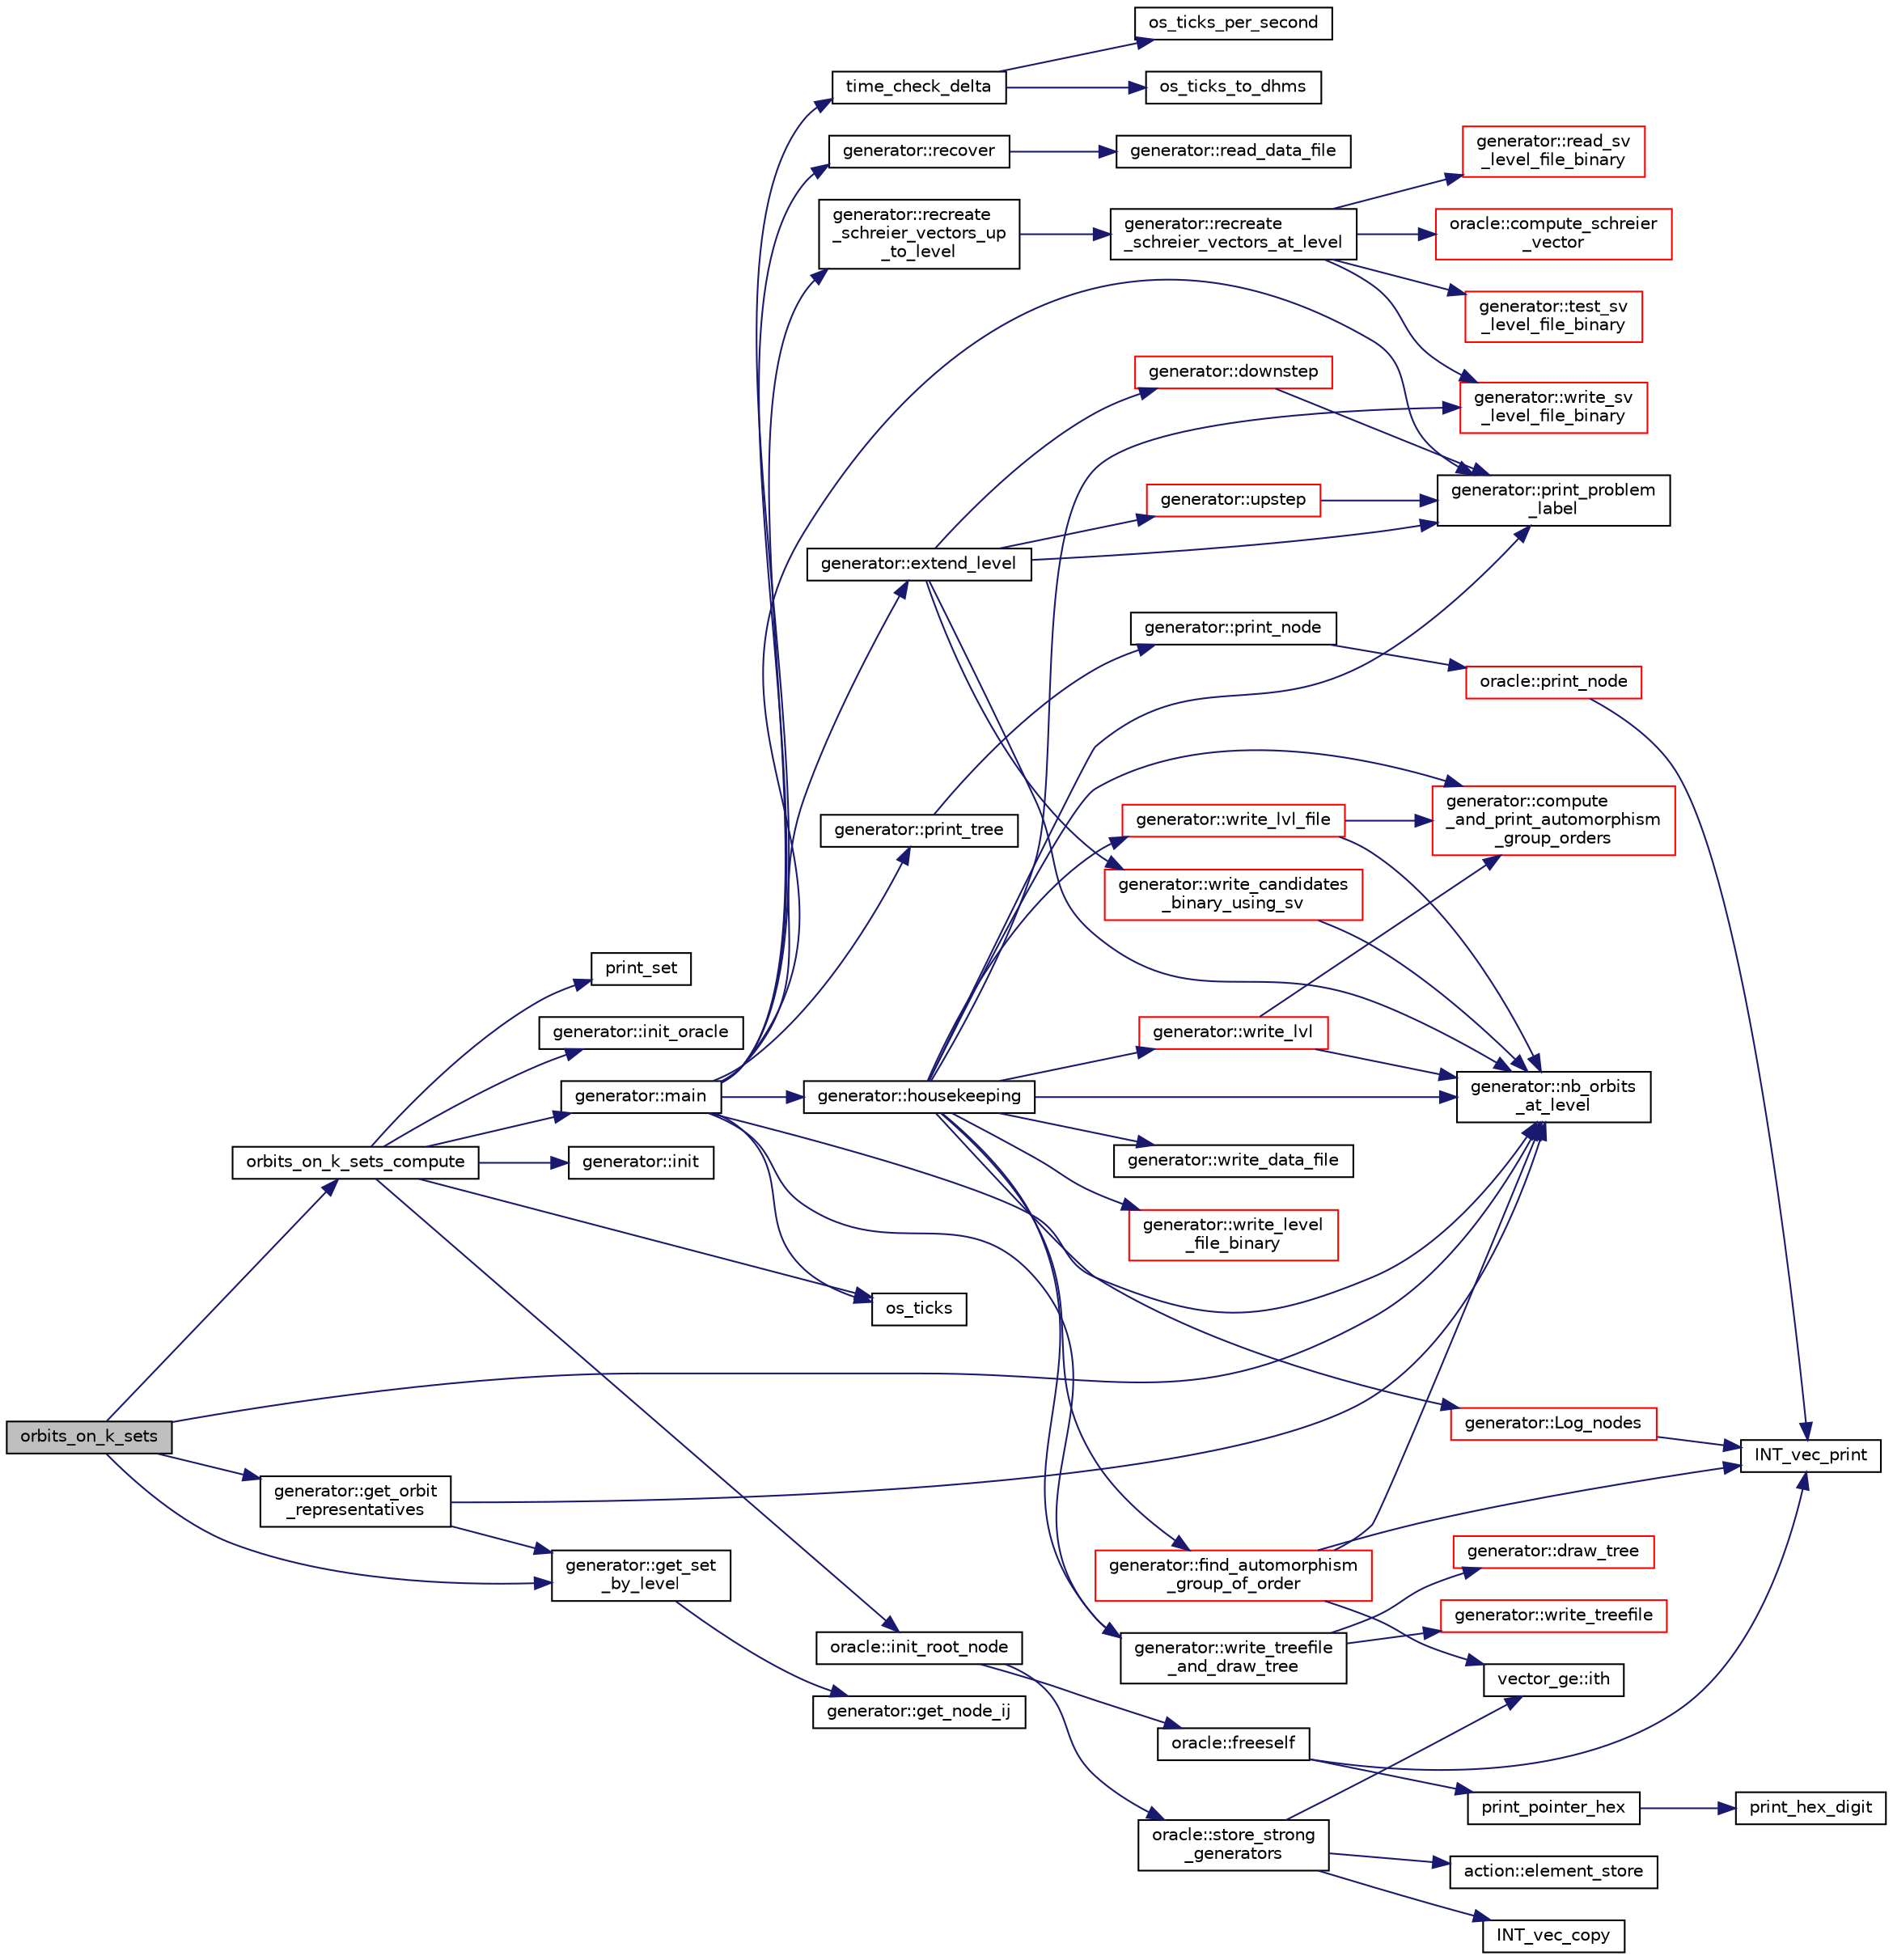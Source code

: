 digraph "orbits_on_k_sets"
{
  edge [fontname="Helvetica",fontsize="10",labelfontname="Helvetica",labelfontsize="10"];
  node [fontname="Helvetica",fontsize="10",shape=record];
  rankdir="LR";
  Node883 [label="orbits_on_k_sets",height=0.2,width=0.4,color="black", fillcolor="grey75", style="filled", fontcolor="black"];
  Node883 -> Node884 [color="midnightblue",fontsize="10",style="solid",fontname="Helvetica"];
  Node884 [label="orbits_on_k_sets_compute",height=0.2,width=0.4,color="black", fillcolor="white", style="filled",URL="$d3/d35/snakes__and__ladders__global_8_c.html#a96743526b15703539d544499276aaa71"];
  Node884 -> Node885 [color="midnightblue",fontsize="10",style="solid",fontname="Helvetica"];
  Node885 [label="generator::init",height=0.2,width=0.4,color="black", fillcolor="white", style="filled",URL="$d7/d73/classgenerator.html#aeca1559b4172cae921620768bd62df47"];
  Node884 -> Node886 [color="midnightblue",fontsize="10",style="solid",fontname="Helvetica"];
  Node886 [label="print_set",height=0.2,width=0.4,color="black", fillcolor="white", style="filled",URL="$d0/dd1/blt_8h.html#a8c1a5fc71aea7ff31d181f0103196a24"];
  Node884 -> Node887 [color="midnightblue",fontsize="10",style="solid",fontname="Helvetica"];
  Node887 [label="generator::init_oracle",height=0.2,width=0.4,color="black", fillcolor="white", style="filled",URL="$d7/d73/classgenerator.html#aab9339b27020b22ae9655d4413a88e40"];
  Node884 -> Node888 [color="midnightblue",fontsize="10",style="solid",fontname="Helvetica"];
  Node888 [label="oracle::init_root_node",height=0.2,width=0.4,color="black", fillcolor="white", style="filled",URL="$d7/da7/classoracle.html#a39267b7776b0cc2d93cda40fce9813a2"];
  Node888 -> Node889 [color="midnightblue",fontsize="10",style="solid",fontname="Helvetica"];
  Node889 [label="oracle::freeself",height=0.2,width=0.4,color="black", fillcolor="white", style="filled",URL="$d7/da7/classoracle.html#a809f2f45c76a4289aca3d22d05fcacc1"];
  Node889 -> Node890 [color="midnightblue",fontsize="10",style="solid",fontname="Helvetica"];
  Node890 [label="INT_vec_print",height=0.2,width=0.4,color="black", fillcolor="white", style="filled",URL="$df/dbf/sajeeb_8_c.html#a79a5901af0b47dd0d694109543c027fe"];
  Node889 -> Node891 [color="midnightblue",fontsize="10",style="solid",fontname="Helvetica"];
  Node891 [label="print_pointer_hex",height=0.2,width=0.4,color="black", fillcolor="white", style="filled",URL="$d5/db4/io__and__os_8h.html#a32add94de62a1d910cc0fc35ed90ab48"];
  Node891 -> Node892 [color="midnightblue",fontsize="10",style="solid",fontname="Helvetica"];
  Node892 [label="print_hex_digit",height=0.2,width=0.4,color="black", fillcolor="white", style="filled",URL="$d4/d74/util_8_c.html#a36c64a828eefed0a0cfdd6186ec92c31"];
  Node888 -> Node893 [color="midnightblue",fontsize="10",style="solid",fontname="Helvetica"];
  Node893 [label="oracle::store_strong\l_generators",height=0.2,width=0.4,color="black", fillcolor="white", style="filled",URL="$d7/da7/classoracle.html#a905d0cad4b33515e581039ed8902b3be"];
  Node893 -> Node894 [color="midnightblue",fontsize="10",style="solid",fontname="Helvetica"];
  Node894 [label="action::element_store",height=0.2,width=0.4,color="black", fillcolor="white", style="filled",URL="$d2/d86/classaction.html#ab969a7009cc85c12f988a18a06b5db64"];
  Node893 -> Node895 [color="midnightblue",fontsize="10",style="solid",fontname="Helvetica"];
  Node895 [label="vector_ge::ith",height=0.2,width=0.4,color="black", fillcolor="white", style="filled",URL="$d4/d6e/classvector__ge.html#a1ff002e8b746a9beb119d57dcd4a15ff"];
  Node893 -> Node896 [color="midnightblue",fontsize="10",style="solid",fontname="Helvetica"];
  Node896 [label="INT_vec_copy",height=0.2,width=0.4,color="black", fillcolor="white", style="filled",URL="$df/dbf/sajeeb_8_c.html#ac2d875e27e009af6ec04d17254d11075"];
  Node884 -> Node897 [color="midnightblue",fontsize="10",style="solid",fontname="Helvetica"];
  Node897 [label="os_ticks",height=0.2,width=0.4,color="black", fillcolor="white", style="filled",URL="$d5/db4/io__and__os_8h.html#a3da6d2b09e35d569adb7101dffcb5224"];
  Node884 -> Node898 [color="midnightblue",fontsize="10",style="solid",fontname="Helvetica"];
  Node898 [label="generator::main",height=0.2,width=0.4,color="black", fillcolor="white", style="filled",URL="$d7/d73/classgenerator.html#a01abff8e9f231bf0d82e2e8e0061f242"];
  Node898 -> Node899 [color="midnightblue",fontsize="10",style="solid",fontname="Helvetica"];
  Node899 [label="generator::print_problem\l_label",height=0.2,width=0.4,color="black", fillcolor="white", style="filled",URL="$d7/d73/classgenerator.html#a06d3c064ba84ebe8db3537e6273f16c3"];
  Node898 -> Node897 [color="midnightblue",fontsize="10",style="solid",fontname="Helvetica"];
  Node898 -> Node900 [color="midnightblue",fontsize="10",style="solid",fontname="Helvetica"];
  Node900 [label="time_check_delta",height=0.2,width=0.4,color="black", fillcolor="white", style="filled",URL="$d9/d60/discreta_8h.html#a89a8565e34c7dcbb97180cd6af7454a1"];
  Node900 -> Node901 [color="midnightblue",fontsize="10",style="solid",fontname="Helvetica"];
  Node901 [label="os_ticks_per_second",height=0.2,width=0.4,color="black", fillcolor="white", style="filled",URL="$d5/db4/io__and__os_8h.html#a1b35e7a094dfde9db39ae352c9c17042"];
  Node900 -> Node902 [color="midnightblue",fontsize="10",style="solid",fontname="Helvetica"];
  Node902 [label="os_ticks_to_dhms",height=0.2,width=0.4,color="black", fillcolor="white", style="filled",URL="$d5/db4/io__and__os_8h.html#a0d715587fd9b8ab4e2bc822a2be313ba"];
  Node898 -> Node903 [color="midnightblue",fontsize="10",style="solid",fontname="Helvetica"];
  Node903 [label="generator::recover",height=0.2,width=0.4,color="black", fillcolor="white", style="filled",URL="$d7/d73/classgenerator.html#a96b65270be862c206d5af97c1dde9c17"];
  Node903 -> Node904 [color="midnightblue",fontsize="10",style="solid",fontname="Helvetica"];
  Node904 [label="generator::read_data_file",height=0.2,width=0.4,color="black", fillcolor="white", style="filled",URL="$d7/d73/classgenerator.html#a6109d5e04d03f3cb8263ddfa1d8f78b2"];
  Node898 -> Node905 [color="midnightblue",fontsize="10",style="solid",fontname="Helvetica"];
  Node905 [label="generator::recreate\l_schreier_vectors_up\l_to_level",height=0.2,width=0.4,color="black", fillcolor="white", style="filled",URL="$d7/d73/classgenerator.html#a2ca7599e91bb012d41153aec95f081f7"];
  Node905 -> Node906 [color="midnightblue",fontsize="10",style="solid",fontname="Helvetica"];
  Node906 [label="generator::recreate\l_schreier_vectors_at_level",height=0.2,width=0.4,color="black", fillcolor="white", style="filled",URL="$d7/d73/classgenerator.html#a7d190e196e7c9721c4135f40f01d922f"];
  Node906 -> Node907 [color="midnightblue",fontsize="10",style="solid",fontname="Helvetica"];
  Node907 [label="generator::test_sv\l_level_file_binary",height=0.2,width=0.4,color="red", fillcolor="white", style="filled",URL="$d7/d73/classgenerator.html#a626488ba73670d1e4f163618f340a94f"];
  Node906 -> Node909 [color="midnightblue",fontsize="10",style="solid",fontname="Helvetica"];
  Node909 [label="generator::read_sv\l_level_file_binary",height=0.2,width=0.4,color="red", fillcolor="white", style="filled",URL="$d7/d73/classgenerator.html#a8c1bb7a84af4d06942b7f94409d15f06"];
  Node906 -> Node918 [color="midnightblue",fontsize="10",style="solid",fontname="Helvetica"];
  Node918 [label="oracle::compute_schreier\l_vector",height=0.2,width=0.4,color="red", fillcolor="white", style="filled",URL="$d7/da7/classoracle.html#a1ba7d398b51ed70f89b5ea54adb7b089"];
  Node906 -> Node1444 [color="midnightblue",fontsize="10",style="solid",fontname="Helvetica"];
  Node1444 [label="generator::write_sv\l_level_file_binary",height=0.2,width=0.4,color="red", fillcolor="white", style="filled",URL="$d7/d73/classgenerator.html#ae182254fd2172f14e69dabfd3c63ccdf"];
  Node898 -> Node1448 [color="midnightblue",fontsize="10",style="solid",fontname="Helvetica"];
  Node1448 [label="generator::print_tree",height=0.2,width=0.4,color="black", fillcolor="white", style="filled",URL="$d7/d73/classgenerator.html#a4d50a3584d53209baf2bf7d7b9ba31f8"];
  Node1448 -> Node1449 [color="midnightblue",fontsize="10",style="solid",fontname="Helvetica"];
  Node1449 [label="generator::print_node",height=0.2,width=0.4,color="black", fillcolor="white", style="filled",URL="$d7/d73/classgenerator.html#a1e3711f29fa53013750b2009e549ba49"];
  Node1449 -> Node1450 [color="midnightblue",fontsize="10",style="solid",fontname="Helvetica"];
  Node1450 [label="oracle::print_node",height=0.2,width=0.4,color="red", fillcolor="white", style="filled",URL="$d7/da7/classoracle.html#a8df91a7021b0e44a5c535515aa9c2062"];
  Node1450 -> Node890 [color="midnightblue",fontsize="10",style="solid",fontname="Helvetica"];
  Node898 -> Node1462 [color="midnightblue",fontsize="10",style="solid",fontname="Helvetica"];
  Node1462 [label="generator::write_treefile\l_and_draw_tree",height=0.2,width=0.4,color="black", fillcolor="white", style="filled",URL="$d7/d73/classgenerator.html#a70c78f45dba413014287e8cde2f7d6b5"];
  Node1462 -> Node1463 [color="midnightblue",fontsize="10",style="solid",fontname="Helvetica"];
  Node1463 [label="generator::write_treefile",height=0.2,width=0.4,color="red", fillcolor="white", style="filled",URL="$d7/d73/classgenerator.html#a5c684cbe4faa75f676549200c475f5c3"];
  Node1462 -> Node1491 [color="midnightblue",fontsize="10",style="solid",fontname="Helvetica"];
  Node1491 [label="generator::draw_tree",height=0.2,width=0.4,color="red", fillcolor="white", style="filled",URL="$d7/d73/classgenerator.html#ae3d68e3de8f4a5decdaef2d8008cd4a6"];
  Node898 -> Node1559 [color="midnightblue",fontsize="10",style="solid",fontname="Helvetica"];
  Node1559 [label="generator::extend_level",height=0.2,width=0.4,color="black", fillcolor="white", style="filled",URL="$d7/d73/classgenerator.html#a91b84d80ccec0cd2136bc221c30e0f8e"];
  Node1559 -> Node899 [color="midnightblue",fontsize="10",style="solid",fontname="Helvetica"];
  Node1559 -> Node911 [color="midnightblue",fontsize="10",style="solid",fontname="Helvetica"];
  Node911 [label="generator::nb_orbits\l_at_level",height=0.2,width=0.4,color="black", fillcolor="white", style="filled",URL="$d7/d73/classgenerator.html#a020f3d8378448310d044a4a24fadf301"];
  Node1559 -> Node1560 [color="midnightblue",fontsize="10",style="solid",fontname="Helvetica"];
  Node1560 [label="generator::downstep",height=0.2,width=0.4,color="red", fillcolor="white", style="filled",URL="$d7/d73/classgenerator.html#ad90bc284af0b5f5beae960a0bd7a5b43"];
  Node1560 -> Node899 [color="midnightblue",fontsize="10",style="solid",fontname="Helvetica"];
  Node1559 -> Node1618 [color="midnightblue",fontsize="10",style="solid",fontname="Helvetica"];
  Node1618 [label="generator::write_candidates\l_binary_using_sv",height=0.2,width=0.4,color="red", fillcolor="white", style="filled",URL="$d7/d73/classgenerator.html#aef2d3e1048ee00437c56b95685aaff88"];
  Node1618 -> Node911 [color="midnightblue",fontsize="10",style="solid",fontname="Helvetica"];
  Node1559 -> Node1619 [color="midnightblue",fontsize="10",style="solid",fontname="Helvetica"];
  Node1619 [label="generator::upstep",height=0.2,width=0.4,color="red", fillcolor="white", style="filled",URL="$d7/d73/classgenerator.html#ae0f2cebdabc821837f633656d7b0fdfe"];
  Node1619 -> Node899 [color="midnightblue",fontsize="10",style="solid",fontname="Helvetica"];
  Node898 -> Node1713 [color="midnightblue",fontsize="10",style="solid",fontname="Helvetica"];
  Node1713 [label="generator::housekeeping",height=0.2,width=0.4,color="black", fillcolor="white", style="filled",URL="$d7/d73/classgenerator.html#aaf2bd92e8f74eb9fbc3244a6dde6f78c"];
  Node1713 -> Node911 [color="midnightblue",fontsize="10",style="solid",fontname="Helvetica"];
  Node1713 -> Node899 [color="midnightblue",fontsize="10",style="solid",fontname="Helvetica"];
  Node1713 -> Node1714 [color="midnightblue",fontsize="10",style="solid",fontname="Helvetica"];
  Node1714 [label="generator::compute\l_and_print_automorphism\l_group_orders",height=0.2,width=0.4,color="red", fillcolor="white", style="filled",URL="$d7/d73/classgenerator.html#a97568500aaf76ce2d931cef80a25ee57"];
  Node1713 -> Node1719 [color="midnightblue",fontsize="10",style="solid",fontname="Helvetica"];
  Node1719 [label="generator::find_automorphism\l_group_of_order",height=0.2,width=0.4,color="red", fillcolor="white", style="filled",URL="$d7/d73/classgenerator.html#a0e1112dc17485a838afe04b4d011a0df"];
  Node1719 -> Node911 [color="midnightblue",fontsize="10",style="solid",fontname="Helvetica"];
  Node1719 -> Node890 [color="midnightblue",fontsize="10",style="solid",fontname="Helvetica"];
  Node1719 -> Node895 [color="midnightblue",fontsize="10",style="solid",fontname="Helvetica"];
  Node1713 -> Node1724 [color="midnightblue",fontsize="10",style="solid",fontname="Helvetica"];
  Node1724 [label="generator::write_lvl",height=0.2,width=0.4,color="red", fillcolor="white", style="filled",URL="$d7/d73/classgenerator.html#a4427cbf38ba677033cea15f1ca62cce0"];
  Node1724 -> Node911 [color="midnightblue",fontsize="10",style="solid",fontname="Helvetica"];
  Node1724 -> Node1714 [color="midnightblue",fontsize="10",style="solid",fontname="Helvetica"];
  Node1713 -> Node1725 [color="midnightblue",fontsize="10",style="solid",fontname="Helvetica"];
  Node1725 [label="generator::write_level\l_file_binary",height=0.2,width=0.4,color="red", fillcolor="white", style="filled",URL="$d7/d73/classgenerator.html#a68629f7faf4c4931f397761f1fdb1463"];
  Node1713 -> Node1444 [color="midnightblue",fontsize="10",style="solid",fontname="Helvetica"];
  Node1713 -> Node1728 [color="midnightblue",fontsize="10",style="solid",fontname="Helvetica"];
  Node1728 [label="generator::write_lvl_file",height=0.2,width=0.4,color="red", fillcolor="white", style="filled",URL="$d7/d73/classgenerator.html#a3d343cf5a5831b03d1bda3d89b1dd935"];
  Node1728 -> Node911 [color="midnightblue",fontsize="10",style="solid",fontname="Helvetica"];
  Node1728 -> Node1714 [color="midnightblue",fontsize="10",style="solid",fontname="Helvetica"];
  Node1713 -> Node1729 [color="midnightblue",fontsize="10",style="solid",fontname="Helvetica"];
  Node1729 [label="generator::write_data_file",height=0.2,width=0.4,color="black", fillcolor="white", style="filled",URL="$d7/d73/classgenerator.html#aa25b0081c8700b91500fd47e0424f4cb"];
  Node1713 -> Node1730 [color="midnightblue",fontsize="10",style="solid",fontname="Helvetica"];
  Node1730 [label="generator::Log_nodes",height=0.2,width=0.4,color="red", fillcolor="white", style="filled",URL="$d7/d73/classgenerator.html#ae9af20d24cee32bf11fe6cb9f9d8cfdf"];
  Node1730 -> Node890 [color="midnightblue",fontsize="10",style="solid",fontname="Helvetica"];
  Node1713 -> Node1462 [color="midnightblue",fontsize="10",style="solid",fontname="Helvetica"];
  Node898 -> Node911 [color="midnightblue",fontsize="10",style="solid",fontname="Helvetica"];
  Node883 -> Node1731 [color="midnightblue",fontsize="10",style="solid",fontname="Helvetica"];
  Node1731 [label="generator::get_orbit\l_representatives",height=0.2,width=0.4,color="black", fillcolor="white", style="filled",URL="$d7/d73/classgenerator.html#a10b4d5109d52d78991b71870c32e4bcd"];
  Node1731 -> Node911 [color="midnightblue",fontsize="10",style="solid",fontname="Helvetica"];
  Node1731 -> Node1732 [color="midnightblue",fontsize="10",style="solid",fontname="Helvetica"];
  Node1732 [label="generator::get_set\l_by_level",height=0.2,width=0.4,color="black", fillcolor="white", style="filled",URL="$d7/d73/classgenerator.html#a3012a80d862b42c848b84584389c8594"];
  Node1732 -> Node1733 [color="midnightblue",fontsize="10",style="solid",fontname="Helvetica"];
  Node1733 [label="generator::get_node_ij",height=0.2,width=0.4,color="black", fillcolor="white", style="filled",URL="$d7/d73/classgenerator.html#a8cea5411b42336694738530732ede540"];
  Node883 -> Node911 [color="midnightblue",fontsize="10",style="solid",fontname="Helvetica"];
  Node883 -> Node1732 [color="midnightblue",fontsize="10",style="solid",fontname="Helvetica"];
}
